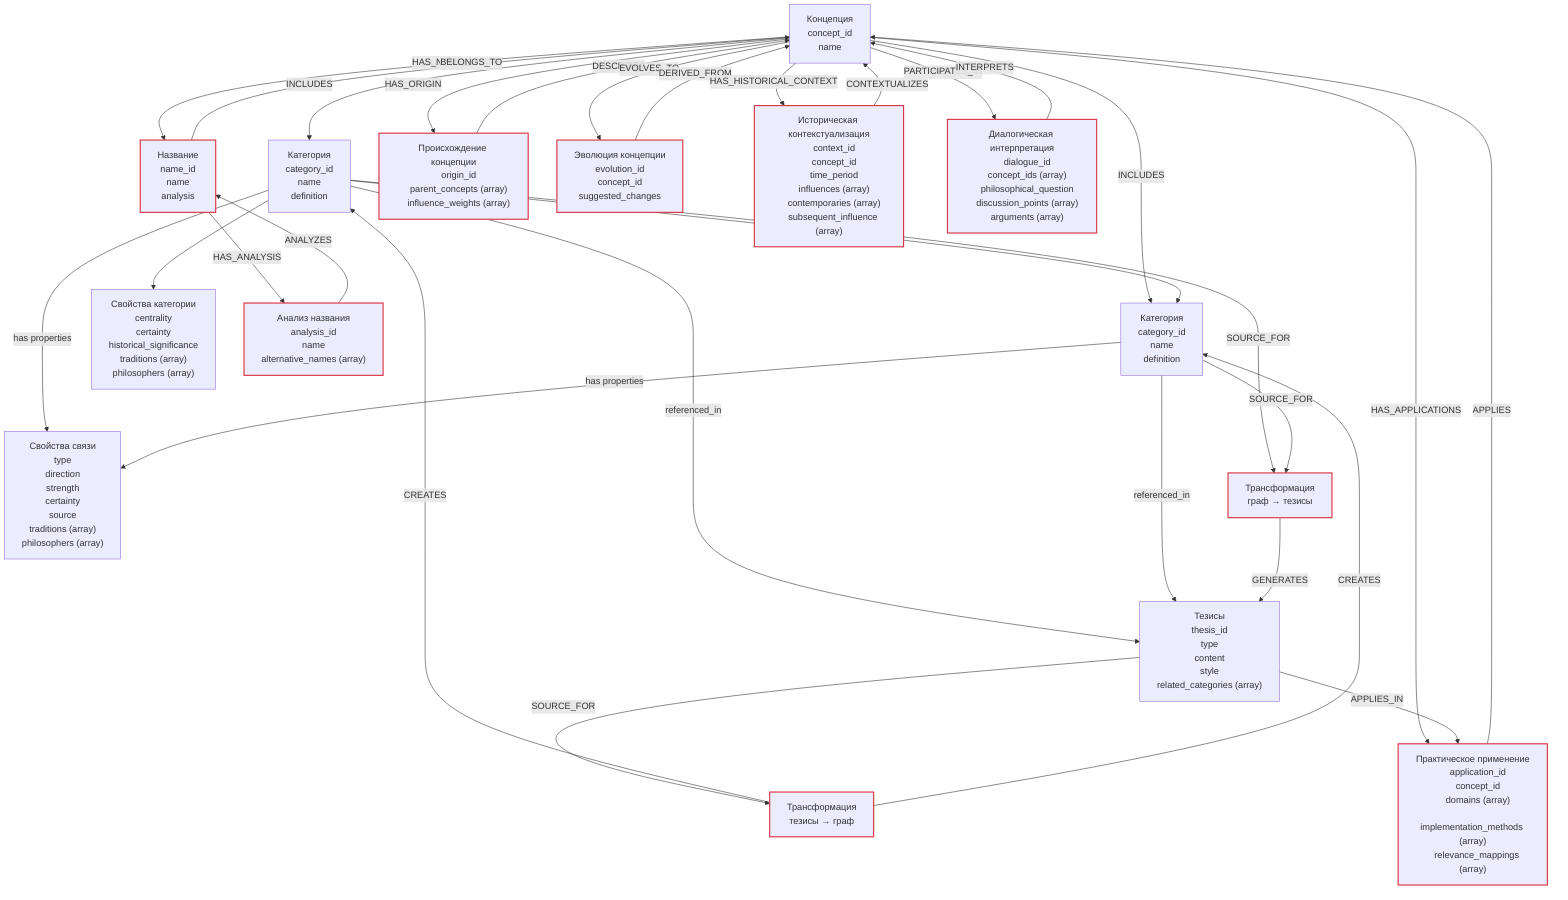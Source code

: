 flowchart TD
    %% Основные узлы
    Concept["Концепция
    concept_id
    name"] --> |INCLUDES| Category1
    Concept --> |INCLUDES| Category2
    
    %% Категории
    Category1["Категория
    category_id
    name
    definition"] --> |RELATED_TO| Category2["Категория
    category_id
    name
    definition"]
    
    %% Свойства категорий
    Category1 --> CategoryProps1["Свойства категории
    centrality
    certainty
    historical_significance
    traditions (array)
    philosophers (array)"]
    
    %% Свойства связей
    Category1 --> |has properties| RelProps["Свойства связи
    type
    direction
    strength
    certainty
    source
    traditions (array)
    philosophers (array)"]
    Category2 --> |has properties| RelProps
    
    %% Тезисы и их взаимодействие с категориями
    Thesis["Тезисы
    thesis_id
    type
    content
    style
    related_categories (array)"]
    Category1 --> |referenced_in| Thesis
    Category2 --> |referenced_in| Thesis
    
    %% Название концепции - используем однонаправленные связи в обе стороны
    ConceptName["Название
    name_id
    name
    analysis"]
    Concept --> |HAS_NAME| ConceptName
    ConceptName --> |BELONGS_TO| Concept
    
    %% Происхождение концепции - используем однонаправленные связи в обе стороны
    ConceptOrigin["Происхождение концепции
    origin_id
    parent_concepts (array)
    influence_weights (array)"]
    Concept --> |HAS_ORIGIN| ConceptOrigin
    ConceptOrigin --> |DESCRIBES| Concept
    
    %% Трансформации - разделим связи для большей ясности
    ThesisToGraph["Трансформация
    тезисы → граф"]
    GraphToThesis["Трансформация
    граф → тезисы"]
    
    %% Связи для ThesisToGraph (преобразование тезисов в граф)
    Thesis --> |SOURCE_FOR| ThesisToGraph
    ThesisToGraph --> |CREATES| Category1
    ThesisToGraph --> |CREATES| Category2
    
    %% Связи для GraphToThesis (преобразование графа в тезисы)
    Category1 --> |SOURCE_FOR| GraphToThesis
    Category2 --> |SOURCE_FOR| GraphToThesis
    GraphToThesis --> |GENERATES| Thesis
    
    %% Эволюция концепции - используем однонаправленные связи в обе стороны
    ConceptEvolution["Эволюция концепции
    evolution_id
    concept_id
    suggested_changes"]
    Concept --> |EVOLVES_TO| ConceptEvolution
    ConceptEvolution --> |DERIVED_FROM| Concept
    
    %% Анализ названия - используем однонаправленные связи в обе стороны
    NameAnalysis["Анализ названия
    analysis_id
    name
    alternative_names (array)"]
    ConceptName --> |HAS_ANALYSIS| NameAnalysis
    NameAnalysis --> |ANALYZES| ConceptName
    
    %% Историческая контекстуализация
    HistoricalContext["Историческая контекстуализация
    context_id
    concept_id
    time_period
    influences (array)
    contemporaries (array)
    subsequent_influence (array)"]
    Concept --> |HAS_HISTORICAL_CONTEXT| HistoricalContext
    HistoricalContext --> |CONTEXTUALIZES| Concept
    
    %% Практическое применение
    PracticalApplication["Практическое применение
    application_id
    concept_id
    domains (array)
    implementation_methods (array)
    relevance_mappings (array)"]
    Concept --> |HAS_APPLICATIONS| PracticalApplication
    PracticalApplication --> |APPLIES| Concept
    Thesis --> |APPLIES_IN| PracticalApplication
    
    %% Диалогическая интерпретация
    DialogueInterpretation["Диалогическая интерпретация
    dialogue_id
    concept_ids (array)
    philosophical_question
    discussion_points (array)
    arguments (array)"]
    Concept --> |PARTICIPATES_IN| DialogueInterpretation
    DialogueInterpretation --> |INTERPRETS| Concept
    
    %% Используем отдельные стили для особых связей вместо linkStyle
    style ThesisToGraph stroke:#dc3545,stroke-width:2px
    style GraphToThesis stroke:#dc3545,stroke-width:2px
    style ConceptName stroke:#dc3545,stroke-width:2px
    style ConceptOrigin stroke:#dc3545,stroke-width:2px
    style NameAnalysis stroke:#dc3545,stroke-width:2px
    style ConceptEvolution stroke:#dc3545,stroke-width:2px
    style HistoricalContext stroke:#dc3545,stroke-width:2px
    style PracticalApplication stroke:#dc3545,stroke-width:2px
    style DialogueInterpretation stroke:#dc3545,stroke-width:2px